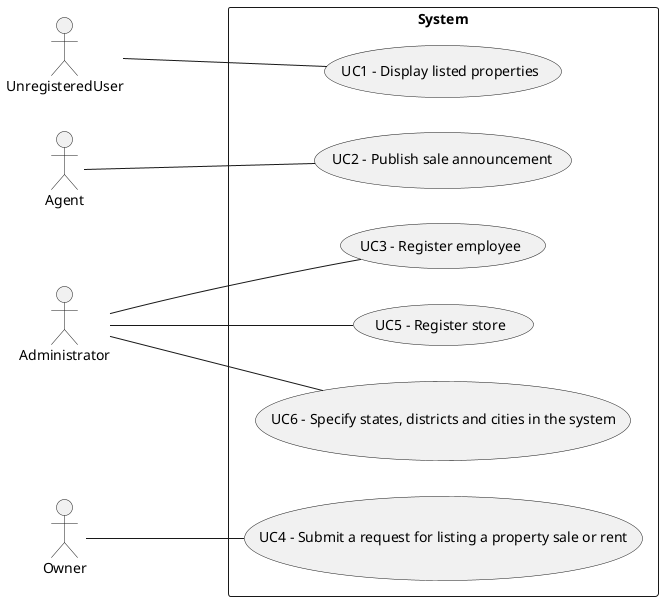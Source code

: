 @startuml
left to right direction
skinparam packageStyle rect


actor UnregisteredUser
actor Agent
actor Administrator
actor Owner

rectangle System{

    UnregisteredUser --- (UC1 - Display listed properties)

    Agent --- (UC2 - Publish sale announcement)

    Administrator --- (UC3 - Register employee)

    Owner --- (UC4 - Submit a request for listing a property sale or rent)

    Administrator --- (UC5 - Register store)

    Administrator --- (UC6 - Specify states, districts and cities in the system)
}

@enduml
